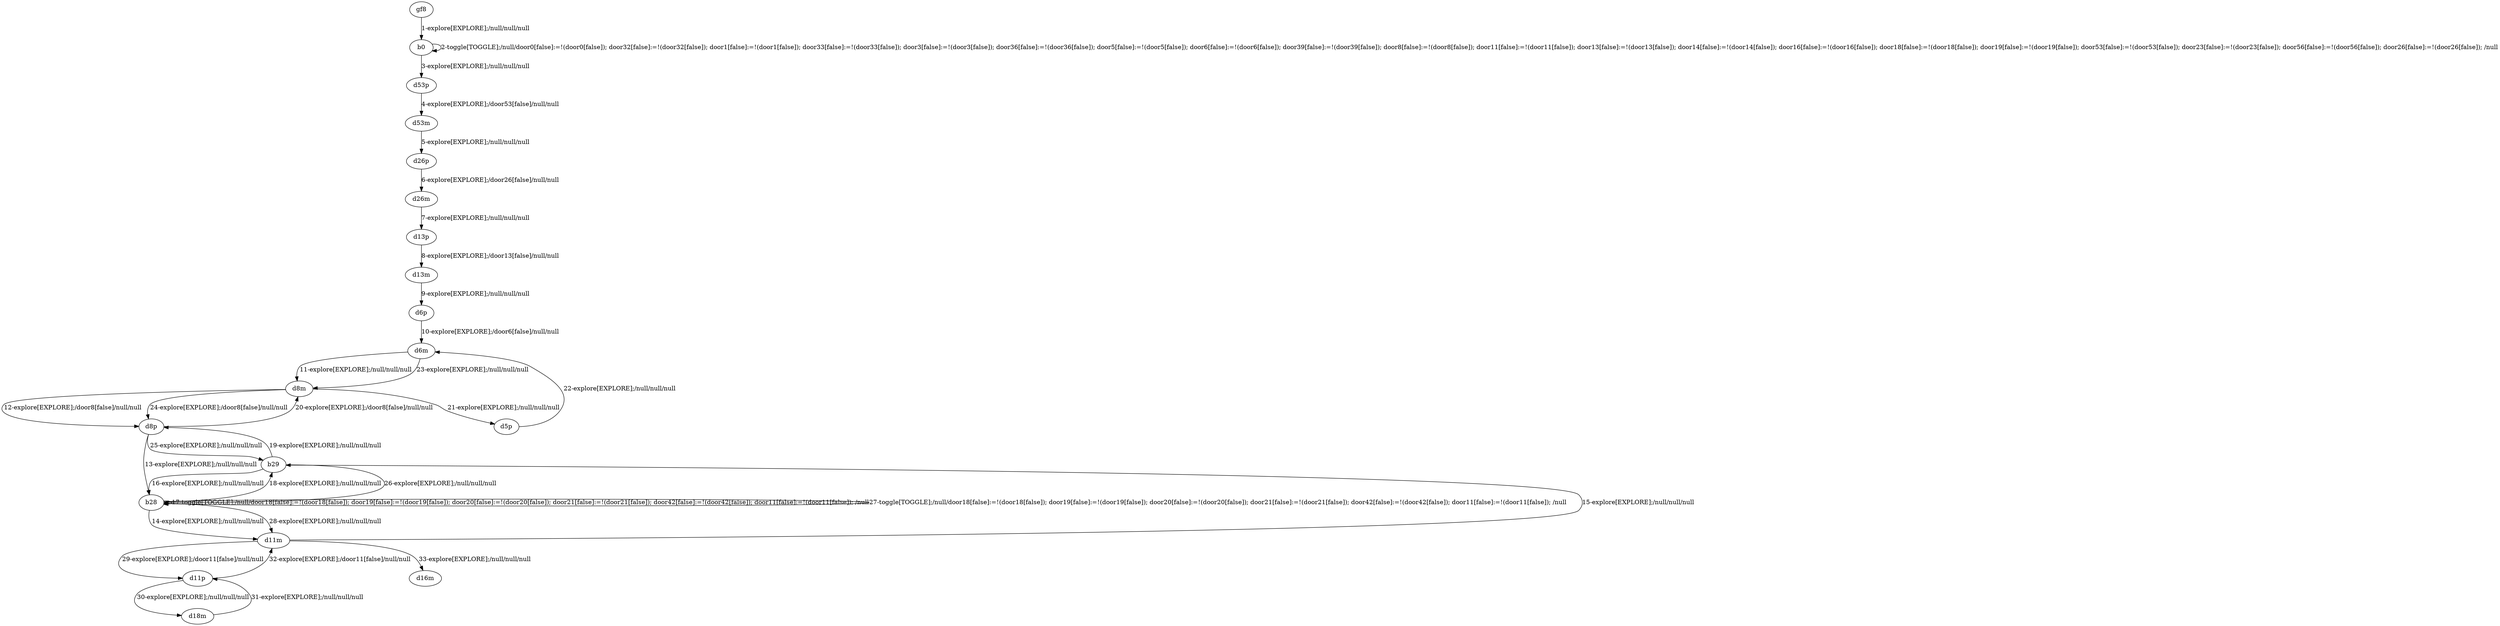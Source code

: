 # Total number of goals covered by this test: 1
# d11m --> d16m

digraph g {
"gf8" -> "b0" [label = "1-explore[EXPLORE];/null/null/null"];
"b0" -> "b0" [label = "2-toggle[TOGGLE];/null/door0[false]:=!(door0[false]); door32[false]:=!(door32[false]); door1[false]:=!(door1[false]); door33[false]:=!(door33[false]); door3[false]:=!(door3[false]); door36[false]:=!(door36[false]); door5[false]:=!(door5[false]); door6[false]:=!(door6[false]); door39[false]:=!(door39[false]); door8[false]:=!(door8[false]); door11[false]:=!(door11[false]); door13[false]:=!(door13[false]); door14[false]:=!(door14[false]); door16[false]:=!(door16[false]); door18[false]:=!(door18[false]); door19[false]:=!(door19[false]); door53[false]:=!(door53[false]); door23[false]:=!(door23[false]); door56[false]:=!(door56[false]); door26[false]:=!(door26[false]); /null"];
"b0" -> "d53p" [label = "3-explore[EXPLORE];/null/null/null"];
"d53p" -> "d53m" [label = "4-explore[EXPLORE];/door53[false]/null/null"];
"d53m" -> "d26p" [label = "5-explore[EXPLORE];/null/null/null"];
"d26p" -> "d26m" [label = "6-explore[EXPLORE];/door26[false]/null/null"];
"d26m" -> "d13p" [label = "7-explore[EXPLORE];/null/null/null"];
"d13p" -> "d13m" [label = "8-explore[EXPLORE];/door13[false]/null/null"];
"d13m" -> "d6p" [label = "9-explore[EXPLORE];/null/null/null"];
"d6p" -> "d6m" [label = "10-explore[EXPLORE];/door6[false]/null/null"];
"d6m" -> "d8m" [label = "11-explore[EXPLORE];/null/null/null"];
"d8m" -> "d8p" [label = "12-explore[EXPLORE];/door8[false]/null/null"];
"d8p" -> "b28" [label = "13-explore[EXPLORE];/null/null/null"];
"b28" -> "d11m" [label = "14-explore[EXPLORE];/null/null/null"];
"d11m" -> "b29" [label = "15-explore[EXPLORE];/null/null/null"];
"b29" -> "b28" [label = "16-explore[EXPLORE];/null/null/null"];
"b28" -> "b28" [label = "17-toggle[TOGGLE];/null/door18[false]:=!(door18[false]); door19[false]:=!(door19[false]); door20[false]:=!(door20[false]); door21[false]:=!(door21[false]); door42[false]:=!(door42[false]); door11[false]:=!(door11[false]); /null"];
"b28" -> "b29" [label = "18-explore[EXPLORE];/null/null/null"];
"b29" -> "d8p" [label = "19-explore[EXPLORE];/null/null/null"];
"d8p" -> "d8m" [label = "20-explore[EXPLORE];/door8[false]/null/null"];
"d8m" -> "d5p" [label = "21-explore[EXPLORE];/null/null/null"];
"d5p" -> "d6m" [label = "22-explore[EXPLORE];/null/null/null"];
"d6m" -> "d8m" [label = "23-explore[EXPLORE];/null/null/null"];
"d8m" -> "d8p" [label = "24-explore[EXPLORE];/door8[false]/null/null"];
"d8p" -> "b29" [label = "25-explore[EXPLORE];/null/null/null"];
"b29" -> "b28" [label = "26-explore[EXPLORE];/null/null/null"];
"b28" -> "b28" [label = "27-toggle[TOGGLE];/null/door18[false]:=!(door18[false]); door19[false]:=!(door19[false]); door20[false]:=!(door20[false]); door21[false]:=!(door21[false]); door42[false]:=!(door42[false]); door11[false]:=!(door11[false]); /null"];
"b28" -> "d11m" [label = "28-explore[EXPLORE];/null/null/null"];
"d11m" -> "d11p" [label = "29-explore[EXPLORE];/door11[false]/null/null"];
"d11p" -> "d18m" [label = "30-explore[EXPLORE];/null/null/null"];
"d18m" -> "d11p" [label = "31-explore[EXPLORE];/null/null/null"];
"d11p" -> "d11m" [label = "32-explore[EXPLORE];/door11[false]/null/null"];
"d11m" -> "d16m" [label = "33-explore[EXPLORE];/null/null/null"];
}